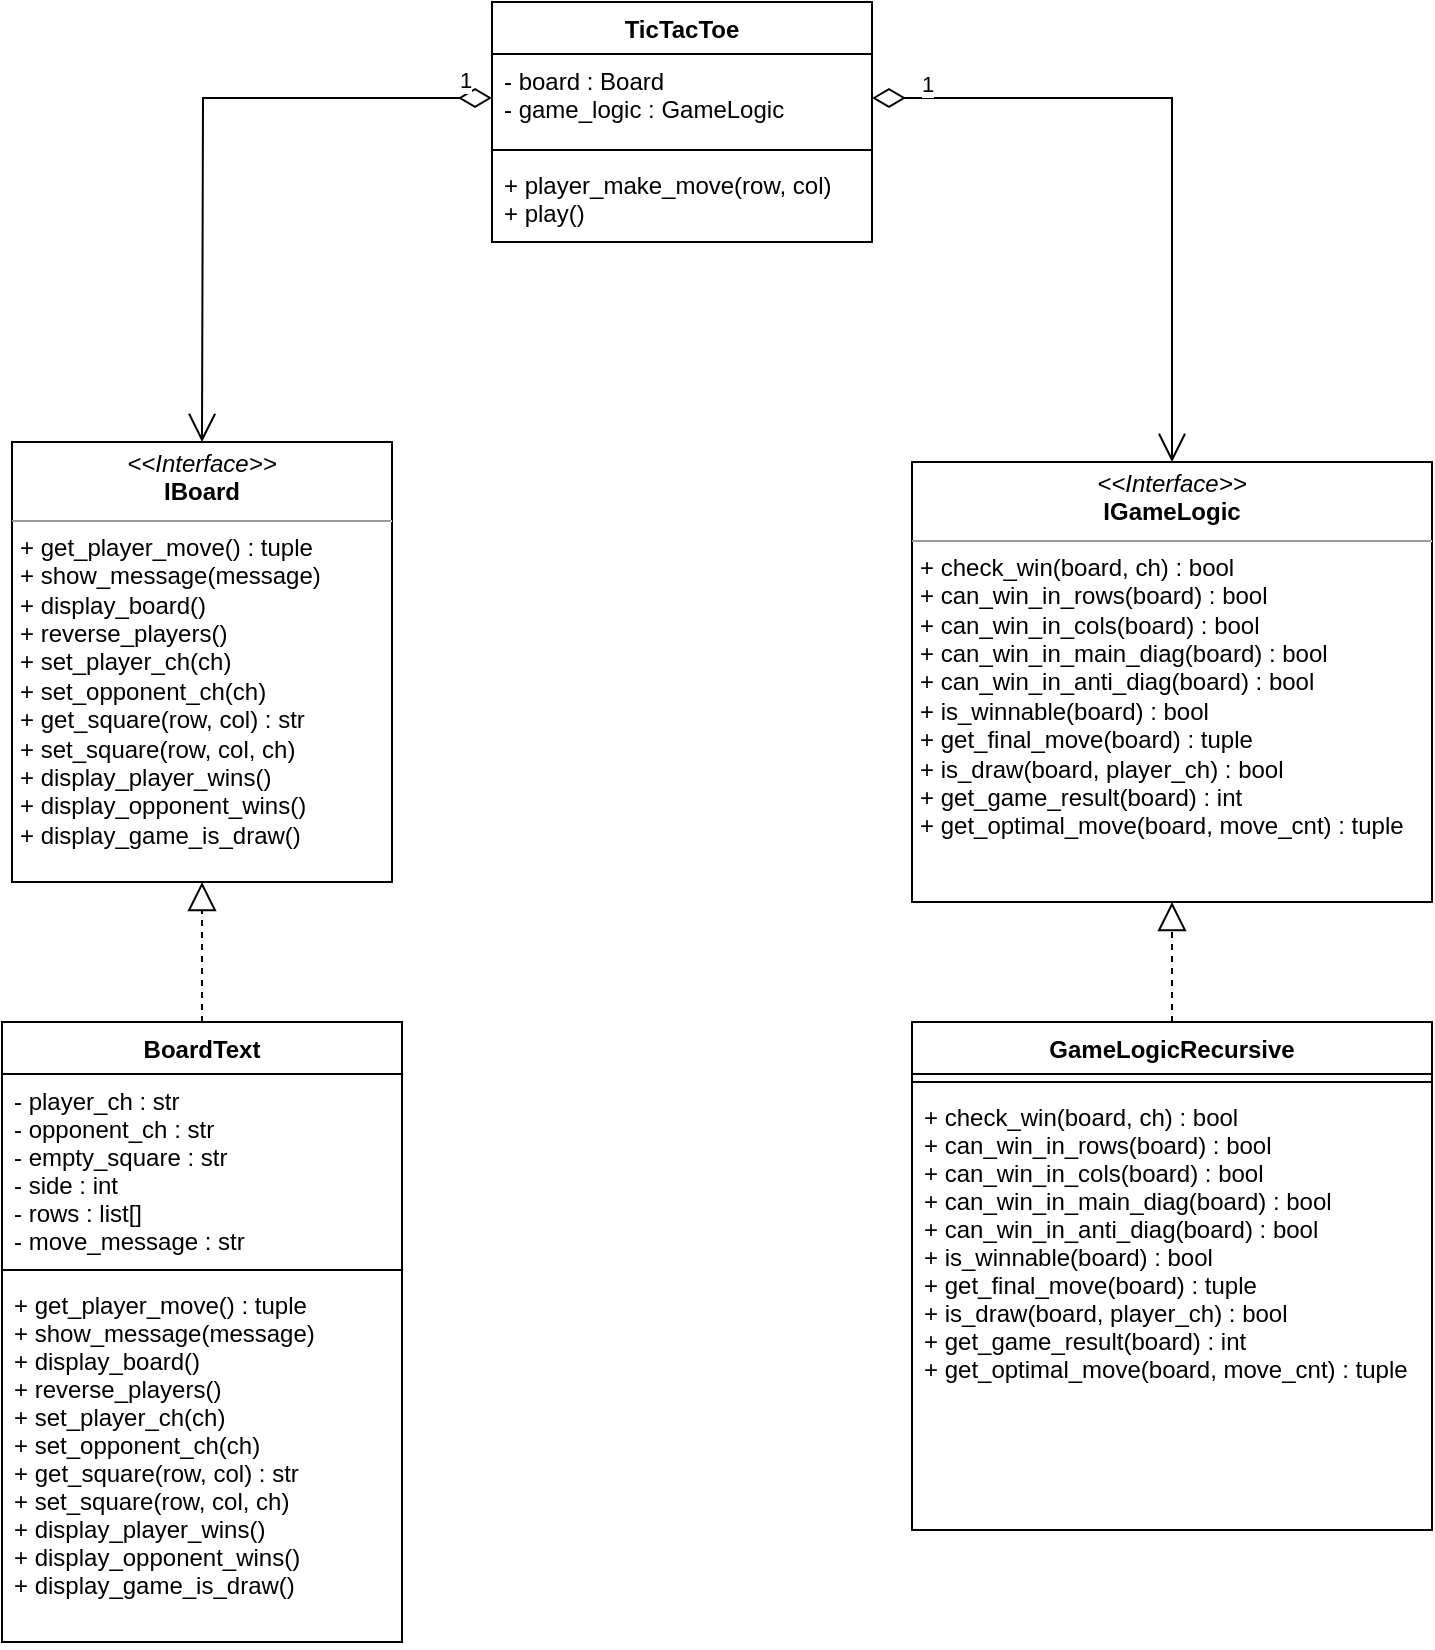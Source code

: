 <mxfile version="17.2.5" type="github">
  <diagram id="HBwxSXEpBMIWdHwHoesp" name="Page-1">
    <mxGraphModel dx="1182" dy="764" grid="1" gridSize="10" guides="1" tooltips="1" connect="1" arrows="1" fold="1" page="1" pageScale="1" pageWidth="850" pageHeight="1100" math="0" shadow="0">
      <root>
        <mxCell id="0" />
        <mxCell id="1" parent="0" />
        <mxCell id="FNie_leRkGiXPVd4mdk4-18" value="GameLogicRecursive" style="swimlane;fontStyle=1;align=center;verticalAlign=top;childLayout=stackLayout;horizontal=1;startSize=26;horizontalStack=0;resizeParent=1;resizeParentMax=0;resizeLast=0;collapsible=1;marginBottom=0;" vertex="1" parent="1">
          <mxGeometry x="530" y="530" width="260" height="254" as="geometry" />
        </mxCell>
        <mxCell id="FNie_leRkGiXPVd4mdk4-19" value="" style="line;strokeWidth=1;fillColor=none;align=left;verticalAlign=middle;spacingTop=-1;spacingLeft=3;spacingRight=3;rotatable=0;labelPosition=right;points=[];portConstraint=eastwest;" vertex="1" parent="FNie_leRkGiXPVd4mdk4-18">
          <mxGeometry y="26" width="260" height="8" as="geometry" />
        </mxCell>
        <mxCell id="FNie_leRkGiXPVd4mdk4-20" value="+ check_win(board, ch) : bool&#xa;+ can_win_in_rows(board) : bool&#xa;+ can_win_in_cols(board) : bool&#xa;+ can_win_in_main_diag(board) : bool&#xa;+ can_win_in_anti_diag(board) : bool&#xa;+ is_winnable(board) : bool&#xa;+ get_final_move(board) : tuple&#xa;+ is_draw(board, player_ch) : bool&#xa;+ get_game_result(board) : int&#xa;+ get_optimal_move(board, move_cnt) : tuple" style="text;strokeColor=none;fillColor=none;align=left;verticalAlign=top;spacingLeft=4;spacingRight=4;overflow=hidden;rotatable=0;points=[[0,0.5],[1,0.5]];portConstraint=eastwest;" vertex="1" parent="FNie_leRkGiXPVd4mdk4-18">
          <mxGeometry y="34" width="260" height="220" as="geometry" />
        </mxCell>
        <mxCell id="FNie_leRkGiXPVd4mdk4-21" value="TicTacToe" style="swimlane;fontStyle=1;align=center;verticalAlign=top;childLayout=stackLayout;horizontal=1;startSize=26;horizontalStack=0;resizeParent=1;resizeParentMax=0;resizeLast=0;collapsible=1;marginBottom=0;" vertex="1" parent="1">
          <mxGeometry x="320" y="20" width="190" height="120" as="geometry" />
        </mxCell>
        <mxCell id="FNie_leRkGiXPVd4mdk4-22" value="- board : Board&#xa;- game_logic : GameLogic" style="text;strokeColor=none;fillColor=none;align=left;verticalAlign=top;spacingLeft=4;spacingRight=4;overflow=hidden;rotatable=0;points=[[0,0.5],[1,0.5]];portConstraint=eastwest;" vertex="1" parent="FNie_leRkGiXPVd4mdk4-21">
          <mxGeometry y="26" width="190" height="44" as="geometry" />
        </mxCell>
        <mxCell id="FNie_leRkGiXPVd4mdk4-23" value="" style="line;strokeWidth=1;fillColor=none;align=left;verticalAlign=middle;spacingTop=-1;spacingLeft=3;spacingRight=3;rotatable=0;labelPosition=right;points=[];portConstraint=eastwest;" vertex="1" parent="FNie_leRkGiXPVd4mdk4-21">
          <mxGeometry y="70" width="190" height="8" as="geometry" />
        </mxCell>
        <mxCell id="FNie_leRkGiXPVd4mdk4-24" value="+ player_make_move(row, col)&#xa;+ play()" style="text;strokeColor=none;fillColor=none;align=left;verticalAlign=top;spacingLeft=4;spacingRight=4;overflow=hidden;rotatable=0;points=[[0,0.5],[1,0.5]];portConstraint=eastwest;" vertex="1" parent="FNie_leRkGiXPVd4mdk4-21">
          <mxGeometry y="78" width="190" height="42" as="geometry" />
        </mxCell>
        <mxCell id="FNie_leRkGiXPVd4mdk4-25" value="1" style="endArrow=open;html=1;endSize=12;startArrow=diamondThin;startSize=14;startFill=0;edgeStyle=orthogonalEdgeStyle;align=left;verticalAlign=bottom;rounded=0;exitX=0;exitY=0.5;exitDx=0;exitDy=0;" edge="1" parent="1" source="FNie_leRkGiXPVd4mdk4-22">
          <mxGeometry x="-0.882" relative="1" as="geometry">
            <mxPoint x="350" y="400" as="sourcePoint" />
            <mxPoint x="175" y="240" as="targetPoint" />
            <mxPoint as="offset" />
          </mxGeometry>
        </mxCell>
        <mxCell id="FNie_leRkGiXPVd4mdk4-26" value="1" style="endArrow=open;html=1;endSize=12;startArrow=diamondThin;startSize=14;startFill=0;edgeStyle=orthogonalEdgeStyle;align=left;verticalAlign=bottom;rounded=0;exitX=1;exitY=0.5;exitDx=0;exitDy=0;entryX=0.5;entryY=0;entryDx=0;entryDy=0;" edge="1" parent="1" source="FNie_leRkGiXPVd4mdk4-22" target="FNie_leRkGiXPVd4mdk4-34">
          <mxGeometry x="-0.865" y="-2" relative="1" as="geometry">
            <mxPoint x="350" y="400" as="sourcePoint" />
            <mxPoint x="625" y="250" as="targetPoint" />
            <mxPoint as="offset" />
          </mxGeometry>
        </mxCell>
        <mxCell id="FNie_leRkGiXPVd4mdk4-27" value="BoardText" style="swimlane;fontStyle=1;align=center;verticalAlign=top;childLayout=stackLayout;horizontal=1;startSize=26;horizontalStack=0;resizeParent=1;resizeParentMax=0;resizeLast=0;collapsible=1;marginBottom=0;" vertex="1" parent="1">
          <mxGeometry x="75" y="530" width="200" height="310" as="geometry" />
        </mxCell>
        <mxCell id="FNie_leRkGiXPVd4mdk4-28" value="- player_ch : str&#xa;- opponent_ch : str&#xa;- empty_square : str&#xa;- side : int&#xa;- rows : list[]&#xa;- move_message : str" style="text;strokeColor=none;fillColor=none;align=left;verticalAlign=top;spacingLeft=4;spacingRight=4;overflow=hidden;rotatable=0;points=[[0,0.5],[1,0.5]];portConstraint=eastwest;" vertex="1" parent="FNie_leRkGiXPVd4mdk4-27">
          <mxGeometry y="26" width="200" height="94" as="geometry" />
        </mxCell>
        <mxCell id="FNie_leRkGiXPVd4mdk4-29" value="" style="line;strokeWidth=1;fillColor=none;align=left;verticalAlign=middle;spacingTop=-1;spacingLeft=3;spacingRight=3;rotatable=0;labelPosition=right;points=[];portConstraint=eastwest;" vertex="1" parent="FNie_leRkGiXPVd4mdk4-27">
          <mxGeometry y="120" width="200" height="8" as="geometry" />
        </mxCell>
        <mxCell id="FNie_leRkGiXPVd4mdk4-30" value="+ get_player_move() : tuple&#xa;+ show_message(message)&#xa;+ display_board()&#xa;+ reverse_players()&#xa;+ set_player_ch(ch)&#xa;+ set_opponent_ch(ch)&#xa;+ get_square(row, col) : str&#xa;+ set_square(row, col, ch)&#xa;+ display_player_wins()&#xa;+ display_opponent_wins()&#xa;+ display_game_is_draw()" style="text;strokeColor=none;fillColor=none;align=left;verticalAlign=top;spacingLeft=4;spacingRight=4;overflow=hidden;rotatable=0;points=[[0,0.5],[1,0.5]];portConstraint=eastwest;" vertex="1" parent="FNie_leRkGiXPVd4mdk4-27">
          <mxGeometry y="128" width="200" height="182" as="geometry" />
        </mxCell>
        <mxCell id="FNie_leRkGiXPVd4mdk4-31" value="" style="endArrow=block;dashed=1;endFill=0;endSize=12;html=1;rounded=0;exitX=0.5;exitY=0;exitDx=0;exitDy=0;entryX=0.5;entryY=1;entryDx=0;entryDy=0;" edge="1" parent="1" source="FNie_leRkGiXPVd4mdk4-18" target="FNie_leRkGiXPVd4mdk4-34">
          <mxGeometry width="160" relative="1" as="geometry">
            <mxPoint x="350" y="660" as="sourcePoint" />
            <mxPoint x="630" y="520" as="targetPoint" />
          </mxGeometry>
        </mxCell>
        <mxCell id="FNie_leRkGiXPVd4mdk4-32" value="" style="endArrow=block;dashed=1;endFill=0;endSize=12;html=1;rounded=0;exitX=0.5;exitY=0;exitDx=0;exitDy=0;entryX=0.5;entryY=1;entryDx=0;entryDy=0;" edge="1" parent="1" source="FNie_leRkGiXPVd4mdk4-27" target="FNie_leRkGiXPVd4mdk4-33">
          <mxGeometry width="160" relative="1" as="geometry">
            <mxPoint x="375" y="680" as="sourcePoint" />
            <mxPoint x="370" y="520" as="targetPoint" />
          </mxGeometry>
        </mxCell>
        <mxCell id="FNie_leRkGiXPVd4mdk4-33" value="&lt;p style=&quot;margin: 0px ; margin-top: 4px ; text-align: center&quot;&gt;&lt;i&gt;&amp;lt;&amp;lt;Interface&amp;gt;&amp;gt;&lt;/i&gt;&lt;br&gt;&lt;b&gt;IBoard&lt;/b&gt;&lt;/p&gt;&lt;hr size=&quot;1&quot;&gt;&lt;p style=&quot;margin: 0px ; margin-left: 4px&quot;&gt;+ get_player_move() : tuple&lt;br style=&quot;padding: 0px ; margin: 0px&quot;&gt;+ show_message(message)&lt;br style=&quot;padding: 0px ; margin: 0px&quot;&gt;+ display_board()&lt;br style=&quot;padding: 0px ; margin: 0px&quot;&gt;+ reverse_players()&lt;br style=&quot;padding: 0px ; margin: 0px&quot;&gt;+ set_player_ch(ch)&lt;br style=&quot;padding: 0px ; margin: 0px&quot;&gt;+ set_opponent_ch(ch)&lt;br style=&quot;padding: 0px ; margin: 0px&quot;&gt;+ get_square(row, col) : str&lt;br style=&quot;padding: 0px ; margin: 0px&quot;&gt;+ set_square(row, col, ch)&lt;br style=&quot;padding: 0px ; margin: 0px&quot;&gt;+ display_player_wins()&lt;br style=&quot;padding: 0px ; margin: 0px&quot;&gt;+ display_opponent_wins()&lt;br style=&quot;padding: 0px ; margin: 0px&quot;&gt;+ display_game_is_draw()&lt;br&gt;&lt;/p&gt;" style="verticalAlign=top;align=left;overflow=fill;fontSize=12;fontFamily=Helvetica;html=1;" vertex="1" parent="1">
          <mxGeometry x="80" y="240" width="190" height="220" as="geometry" />
        </mxCell>
        <mxCell id="FNie_leRkGiXPVd4mdk4-34" value="&lt;p style=&quot;margin: 0px ; margin-top: 4px ; text-align: center&quot;&gt;&lt;i&gt;&amp;lt;&amp;lt;Interface&amp;gt;&amp;gt;&lt;/i&gt;&lt;br&gt;&lt;b&gt;IGameLogic&lt;/b&gt;&lt;/p&gt;&lt;hr size=&quot;1&quot;&gt;&lt;p style=&quot;margin: 0px ; margin-left: 4px&quot;&gt;+ check_win(board, ch) : bool&lt;br style=&quot;padding: 0px ; margin: 0px&quot;&gt;+ can_win_in_rows(board) : bool&lt;br style=&quot;padding: 0px ; margin: 0px&quot;&gt;+ can_win_in_cols(board) : bool&lt;br style=&quot;padding: 0px ; margin: 0px&quot;&gt;+ can_win_in_main_diag(board) : bool&lt;br style=&quot;padding: 0px ; margin: 0px&quot;&gt;+ can_win_in_anti_diag(board) : bool&lt;br style=&quot;padding: 0px ; margin: 0px&quot;&gt;+ is_winnable(board) : bool&lt;br style=&quot;padding: 0px ; margin: 0px&quot;&gt;+ get_final_move(board) : tuple&lt;br style=&quot;padding: 0px ; margin: 0px&quot;&gt;+ is_draw(board, player_ch) : bool&lt;br style=&quot;padding: 0px ; margin: 0px&quot;&gt;+ get_game_result(board) : int&lt;br style=&quot;padding: 0px ; margin: 0px&quot;&gt;+ get_optimal_move(board, move_cnt) : tuple&lt;br&gt;&lt;/p&gt;" style="verticalAlign=top;align=left;overflow=fill;fontSize=12;fontFamily=Helvetica;html=1;" vertex="1" parent="1">
          <mxGeometry x="530" y="250" width="260" height="220" as="geometry" />
        </mxCell>
      </root>
    </mxGraphModel>
  </diagram>
</mxfile>
